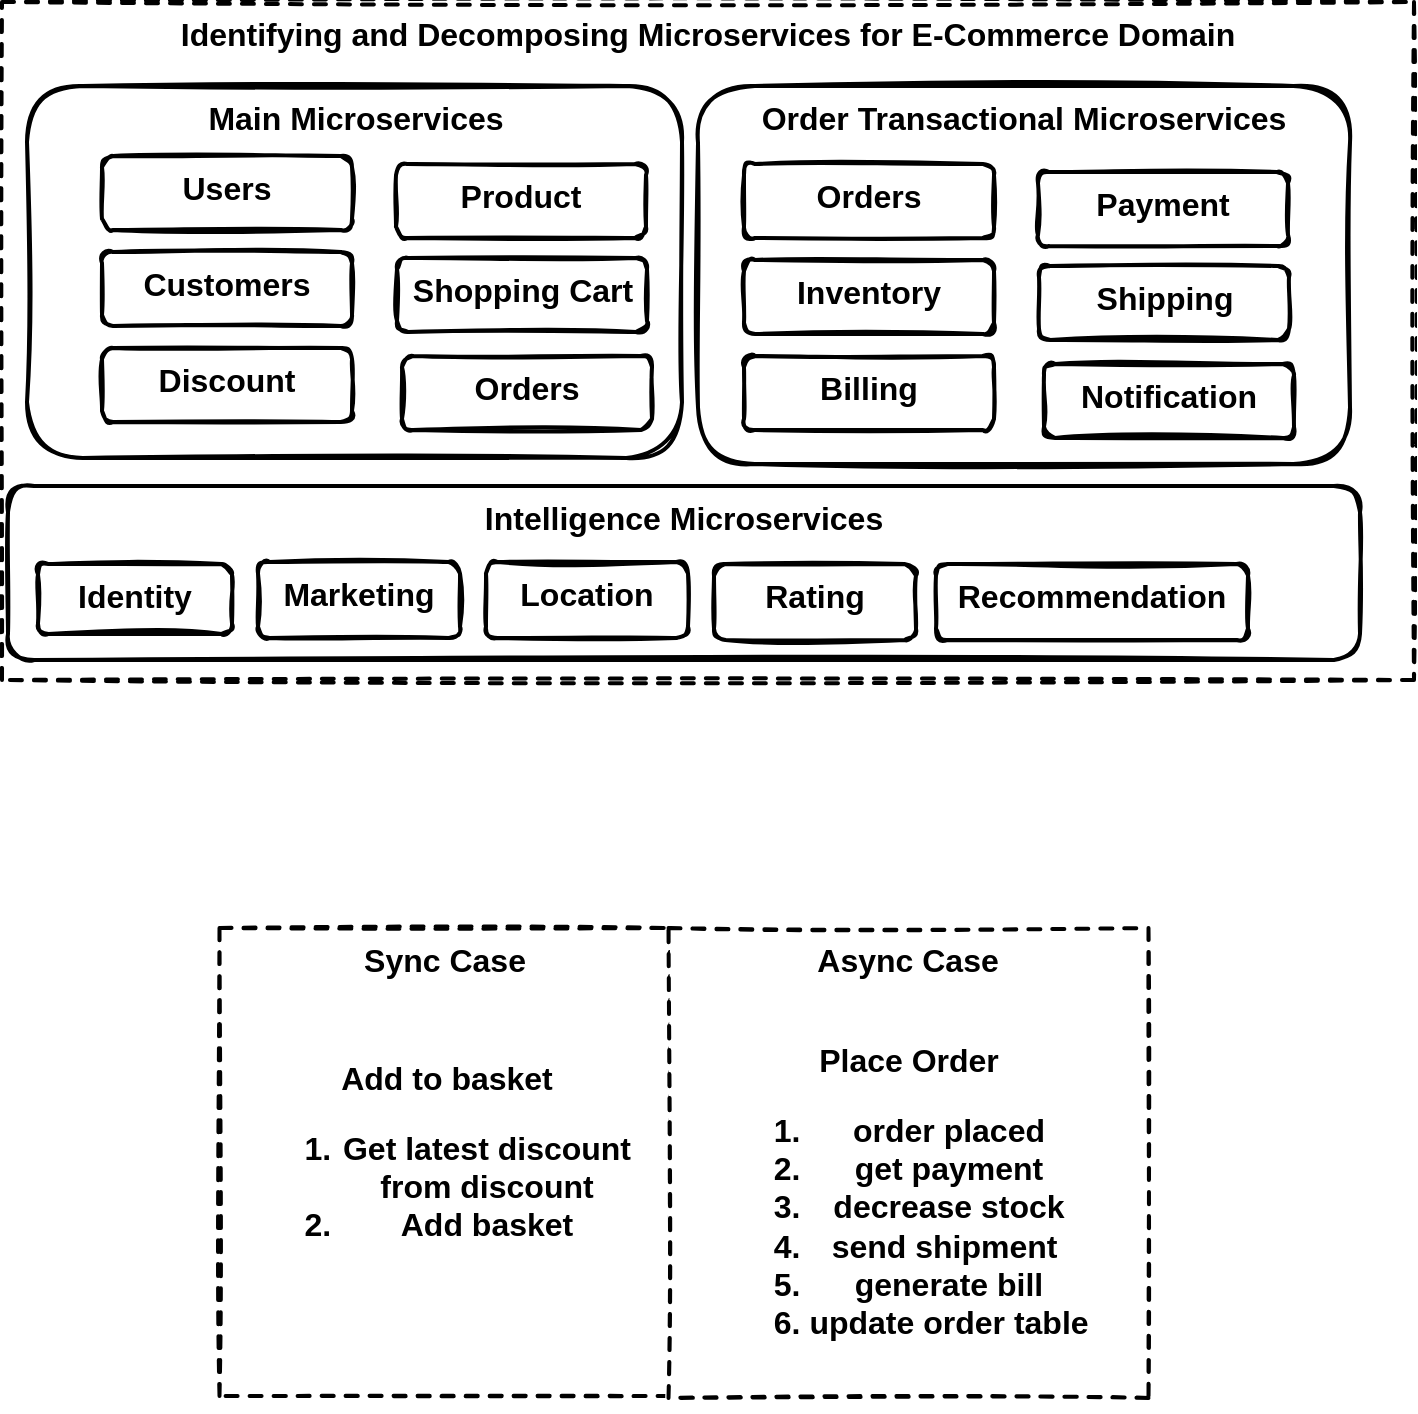 <mxfile version="14.6.13" type="device"><diagram id="O4We3TlcgWNvYi_soNku" name="Page-1"><mxGraphModel dx="1672" dy="3608" grid="0" gridSize="10" guides="1" tooltips="1" connect="1" arrows="1" fold="1" page="0" pageScale="1" pageWidth="850" pageHeight="1100" math="0" shadow="0"><root><mxCell id="0"/><mxCell id="1" parent="0"/><mxCell id="PHjxTo8XdpgeN5-oRASr-1" value="&lt;b&gt;Identifying and Decomposing Microservices for E-Commerce Domain&lt;/b&gt;" style="rounded=0;whiteSpace=wrap;html=1;sketch=1;fontSize=16;dashed=1;strokeWidth=2;verticalAlign=top;" vertex="1" parent="1"><mxGeometry x="-467" y="-3081" width="706" height="339" as="geometry"/></mxCell><mxCell id="PHjxTo8XdpgeN5-oRASr-2" value="Main Microservices" style="rounded=1;whiteSpace=wrap;html=1;sketch=1;fontSize=16;strokeWidth=2;fontStyle=1;horizontal=1;verticalAlign=top;" vertex="1" parent="1"><mxGeometry x="-454.5" y="-3039" width="327.5" height="186" as="geometry"/></mxCell><mxCell id="PHjxTo8XdpgeN5-oRASr-3" value="Users" style="rounded=1;whiteSpace=wrap;html=1;sketch=1;fontSize=16;strokeWidth=2;fontStyle=1;horizontal=1;verticalAlign=top;" vertex="1" parent="1"><mxGeometry x="-417" y="-3004" width="125" height="37" as="geometry"/></mxCell><mxCell id="PHjxTo8XdpgeN5-oRASr-4" value="Customers" style="rounded=1;whiteSpace=wrap;html=1;sketch=1;fontSize=16;strokeWidth=2;fontStyle=1;horizontal=1;verticalAlign=top;" vertex="1" parent="1"><mxGeometry x="-417" y="-2956" width="125" height="37" as="geometry"/></mxCell><mxCell id="PHjxTo8XdpgeN5-oRASr-5" value="Product" style="rounded=1;whiteSpace=wrap;html=1;sketch=1;fontSize=16;strokeWidth=2;fontStyle=1;horizontal=1;verticalAlign=top;" vertex="1" parent="1"><mxGeometry x="-270" y="-3000" width="125" height="37" as="geometry"/></mxCell><mxCell id="PHjxTo8XdpgeN5-oRASr-6" value="Shopping Cart" style="rounded=1;whiteSpace=wrap;html=1;sketch=1;fontSize=16;strokeWidth=2;fontStyle=1;horizontal=1;verticalAlign=top;" vertex="1" parent="1"><mxGeometry x="-269.5" y="-2953" width="125" height="37" as="geometry"/></mxCell><mxCell id="PHjxTo8XdpgeN5-oRASr-7" value="Discount" style="rounded=1;whiteSpace=wrap;html=1;sketch=1;fontSize=16;strokeWidth=2;fontStyle=1;horizontal=1;verticalAlign=top;" vertex="1" parent="1"><mxGeometry x="-417" y="-2908" width="125" height="37" as="geometry"/></mxCell><mxCell id="PHjxTo8XdpgeN5-oRASr-8" value="Orders" style="rounded=1;whiteSpace=wrap;html=1;sketch=1;fontSize=16;strokeWidth=2;fontStyle=1;horizontal=1;verticalAlign=top;" vertex="1" parent="1"><mxGeometry x="-267" y="-2904" width="125" height="37" as="geometry"/></mxCell><mxCell id="PHjxTo8XdpgeN5-oRASr-9" value="Order Transactional Microservices" style="rounded=1;whiteSpace=wrap;html=1;sketch=1;fontSize=16;strokeWidth=2;fontStyle=1;horizontal=1;verticalAlign=top;" vertex="1" parent="1"><mxGeometry x="-119" y="-3039" width="326" height="189" as="geometry"/></mxCell><mxCell id="PHjxTo8XdpgeN5-oRASr-10" value="Orders" style="rounded=1;whiteSpace=wrap;html=1;sketch=1;fontSize=16;strokeWidth=2;fontStyle=1;horizontal=1;verticalAlign=top;" vertex="1" parent="1"><mxGeometry x="-96" y="-3000" width="125" height="37" as="geometry"/></mxCell><mxCell id="PHjxTo8XdpgeN5-oRASr-11" value="Inventory" style="rounded=1;whiteSpace=wrap;html=1;sketch=1;fontSize=16;strokeWidth=2;fontStyle=1;horizontal=1;verticalAlign=top;" vertex="1" parent="1"><mxGeometry x="-96" y="-2952" width="125" height="37" as="geometry"/></mxCell><mxCell id="PHjxTo8XdpgeN5-oRASr-12" value="Payment" style="rounded=1;whiteSpace=wrap;html=1;sketch=1;fontSize=16;strokeWidth=2;fontStyle=1;horizontal=1;verticalAlign=top;" vertex="1" parent="1"><mxGeometry x="51" y="-2996" width="125" height="37" as="geometry"/></mxCell><mxCell id="PHjxTo8XdpgeN5-oRASr-13" value="Shipping" style="rounded=1;whiteSpace=wrap;html=1;sketch=1;fontSize=16;strokeWidth=2;fontStyle=1;horizontal=1;verticalAlign=top;" vertex="1" parent="1"><mxGeometry x="51.5" y="-2949" width="125" height="37" as="geometry"/></mxCell><mxCell id="PHjxTo8XdpgeN5-oRASr-14" value="Billing" style="rounded=1;whiteSpace=wrap;html=1;sketch=1;fontSize=16;strokeWidth=2;fontStyle=1;horizontal=1;verticalAlign=top;" vertex="1" parent="1"><mxGeometry x="-96" y="-2904" width="125" height="37" as="geometry"/></mxCell><mxCell id="PHjxTo8XdpgeN5-oRASr-15" value="Notification" style="rounded=1;whiteSpace=wrap;html=1;sketch=1;fontSize=16;strokeWidth=2;fontStyle=1;horizontal=1;verticalAlign=top;" vertex="1" parent="1"><mxGeometry x="54" y="-2900" width="125" height="37" as="geometry"/></mxCell><mxCell id="PHjxTo8XdpgeN5-oRASr-16" value="Intelligence Microservices" style="rounded=1;whiteSpace=wrap;html=1;sketch=1;fontSize=16;strokeWidth=2;fontStyle=1;horizontal=1;verticalAlign=top;" vertex="1" parent="1"><mxGeometry x="-464" y="-2839" width="676" height="87" as="geometry"/></mxCell><mxCell id="PHjxTo8XdpgeN5-oRASr-17" value="Identity" style="rounded=1;whiteSpace=wrap;html=1;sketch=1;fontSize=16;strokeWidth=2;fontStyle=1;horizontal=1;verticalAlign=top;" vertex="1" parent="1"><mxGeometry x="-449" y="-2800" width="97" height="35" as="geometry"/></mxCell><mxCell id="PHjxTo8XdpgeN5-oRASr-18" value="Marketing" style="rounded=1;whiteSpace=wrap;html=1;sketch=1;fontSize=16;strokeWidth=2;fontStyle=1;horizontal=1;verticalAlign=top;" vertex="1" parent="1"><mxGeometry x="-339" y="-2801" width="101" height="38" as="geometry"/></mxCell><mxCell id="PHjxTo8XdpgeN5-oRASr-19" value="Location" style="rounded=1;whiteSpace=wrap;html=1;sketch=1;fontSize=16;strokeWidth=2;fontStyle=1;horizontal=1;verticalAlign=top;" vertex="1" parent="1"><mxGeometry x="-225" y="-2801" width="101" height="38" as="geometry"/></mxCell><mxCell id="PHjxTo8XdpgeN5-oRASr-20" value="Rating" style="rounded=1;whiteSpace=wrap;html=1;sketch=1;fontSize=16;strokeWidth=2;fontStyle=1;horizontal=1;verticalAlign=top;" vertex="1" parent="1"><mxGeometry x="-111" y="-2800" width="101" height="38" as="geometry"/></mxCell><mxCell id="PHjxTo8XdpgeN5-oRASr-21" value="Recommendation" style="rounded=1;whiteSpace=wrap;html=1;sketch=1;fontSize=16;strokeWidth=2;fontStyle=1;horizontal=1;verticalAlign=top;" vertex="1" parent="1"><mxGeometry y="-2800" width="156" height="38" as="geometry"/></mxCell><mxCell id="PHjxTo8XdpgeN5-oRASr-22" value="&lt;b&gt;Sync Case&lt;/b&gt;" style="rounded=0;whiteSpace=wrap;html=1;sketch=1;fontSize=16;dashed=1;strokeWidth=2;verticalAlign=top;" vertex="1" parent="1"><mxGeometry x="-358.25" y="-2618" width="225" height="234" as="geometry"/></mxCell><mxCell id="PHjxTo8XdpgeN5-oRASr-23" value="&lt;b&gt;Async Case&lt;/b&gt;" style="rounded=0;whiteSpace=wrap;html=1;sketch=1;fontSize=16;dashed=1;strokeWidth=2;verticalAlign=top;" vertex="1" parent="1"><mxGeometry x="-133.75" y="-2618" width="240" height="235" as="geometry"/></mxCell><mxCell id="PHjxTo8XdpgeN5-oRASr-24" value="Add to basket&lt;br&gt;&lt;ol&gt;&lt;li&gt;&lt;span&gt;Get latest discount from discount&lt;/span&gt;&lt;/li&gt;&lt;li&gt;Add basket&lt;/li&gt;&lt;/ol&gt;&lt;div&gt;&lt;span&gt;&lt;/span&gt;&lt;/div&gt;&lt;div&gt;&lt;br&gt;&lt;/div&gt;" style="text;html=1;strokeColor=none;fillColor=none;align=center;verticalAlign=middle;whiteSpace=wrap;rounded=0;sketch=1;fontSize=16;fontStyle=1" vertex="1" parent="1"><mxGeometry x="-338.75" y="-2499" width="189" height="20" as="geometry"/></mxCell><mxCell id="PHjxTo8XdpgeN5-oRASr-25" value="Place Order&lt;br&gt;&lt;ol&gt;&lt;li&gt;order placed&lt;/li&gt;&lt;li&gt;&lt;span&gt;&#9;&#9;&#9;&lt;/span&gt;get payment&lt;/li&gt;&lt;li&gt;&lt;span&gt;&#9;&#9;&#9;&lt;/span&gt;decrease stock&lt;/li&gt;&lt;li&gt;&lt;span&gt;&#9;&#9;&#9;&lt;/span&gt;send shipment&amp;nbsp;&lt;/li&gt;&lt;li&gt;&lt;span&gt;&#9;&#9;&#9;&lt;/span&gt;generate bill&lt;/li&gt;&lt;li&gt;&lt;span&gt;&#9;&#9;&#9;&lt;/span&gt;update order table&lt;/li&gt;&lt;/ol&gt;&lt;div&gt;&lt;span&gt;&lt;/span&gt;&lt;/div&gt;&lt;div&gt;&lt;br&gt;&lt;/div&gt;" style="text;html=1;strokeColor=none;fillColor=none;align=center;verticalAlign=middle;whiteSpace=wrap;rounded=0;sketch=1;fontSize=16;fontStyle=1" vertex="1" parent="1"><mxGeometry x="-108.25" y="-2479" width="189" height="20" as="geometry"/></mxCell></root></mxGraphModel></diagram></mxfile>